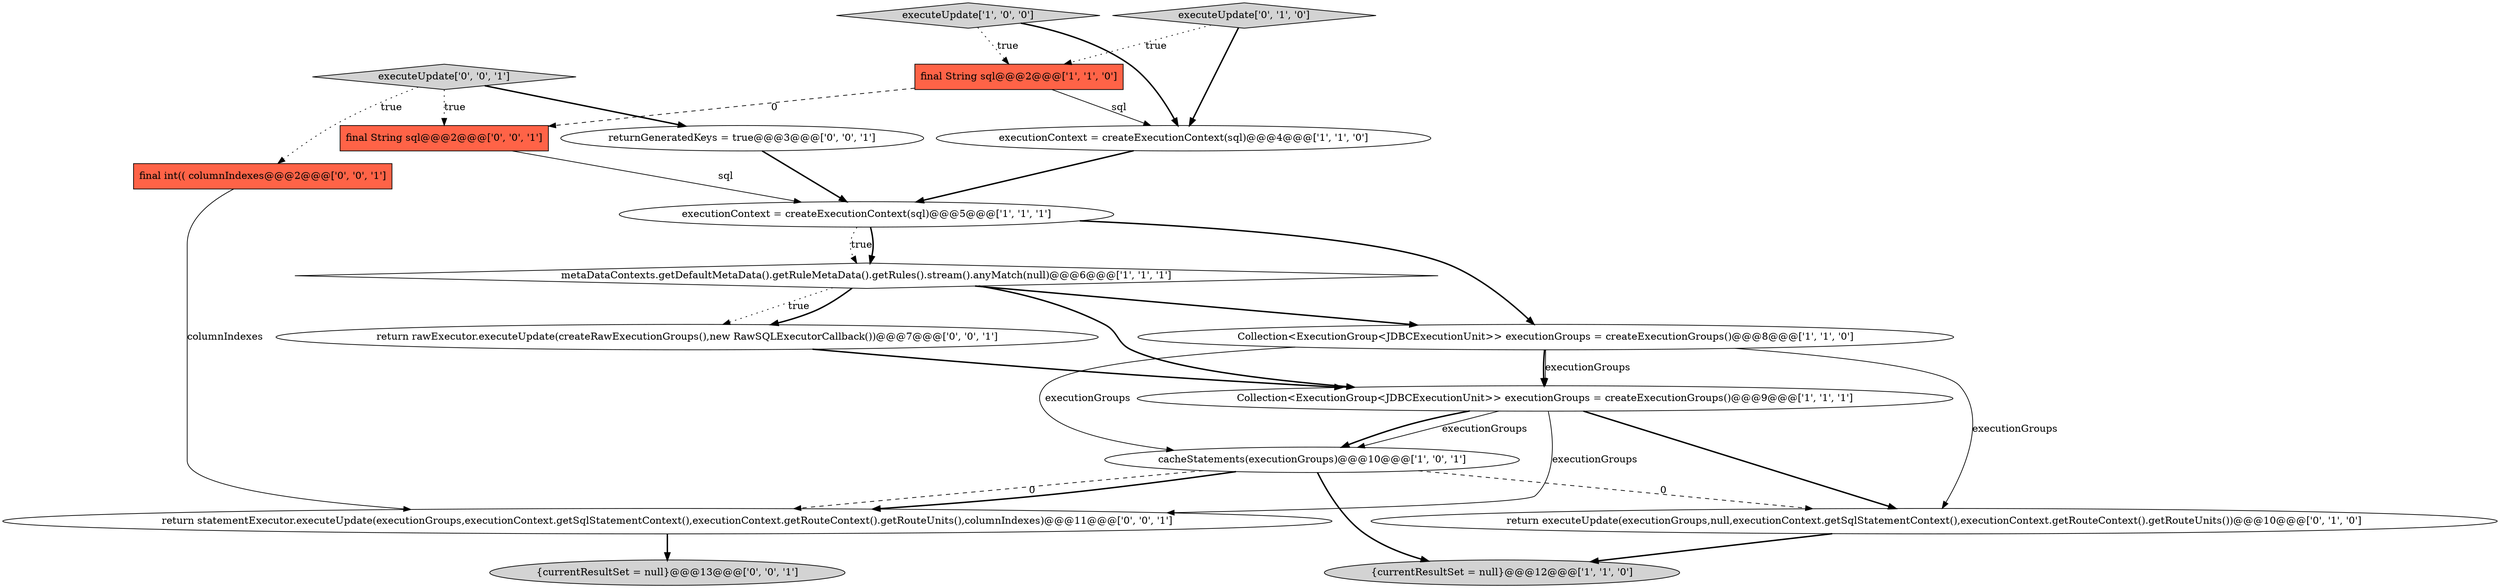 digraph {
2 [style = filled, label = "Collection<ExecutionGroup<JDBCExecutionUnit>> executionGroups = createExecutionGroups()@@@9@@@['1', '1', '1']", fillcolor = white, shape = ellipse image = "AAA0AAABBB1BBB"];
11 [style = filled, label = "final int(( columnIndexes@@@2@@@['0', '0', '1']", fillcolor = tomato, shape = box image = "AAA0AAABBB3BBB"];
1 [style = filled, label = "Collection<ExecutionGroup<JDBCExecutionUnit>> executionGroups = createExecutionGroups()@@@8@@@['1', '1', '0']", fillcolor = white, shape = ellipse image = "AAA0AAABBB1BBB"];
4 [style = filled, label = "executeUpdate['1', '0', '0']", fillcolor = lightgray, shape = diamond image = "AAA0AAABBB1BBB"];
5 [style = filled, label = "{currentResultSet = null}@@@12@@@['1', '1', '0']", fillcolor = lightgray, shape = ellipse image = "AAA0AAABBB1BBB"];
12 [style = filled, label = "{currentResultSet = null}@@@13@@@['0', '0', '1']", fillcolor = lightgray, shape = ellipse image = "AAA0AAABBB3BBB"];
15 [style = filled, label = "return statementExecutor.executeUpdate(executionGroups,executionContext.getSqlStatementContext(),executionContext.getRouteContext().getRouteUnits(),columnIndexes)@@@11@@@['0', '0', '1']", fillcolor = white, shape = ellipse image = "AAA0AAABBB3BBB"];
9 [style = filled, label = "executeUpdate['0', '1', '0']", fillcolor = lightgray, shape = diamond image = "AAA0AAABBB2BBB"];
14 [style = filled, label = "final String sql@@@2@@@['0', '0', '1']", fillcolor = tomato, shape = box image = "AAA0AAABBB3BBB"];
13 [style = filled, label = "executeUpdate['0', '0', '1']", fillcolor = lightgray, shape = diamond image = "AAA0AAABBB3BBB"];
16 [style = filled, label = "return rawExecutor.executeUpdate(createRawExecutionGroups(),new RawSQLExecutorCallback())@@@7@@@['0', '0', '1']", fillcolor = white, shape = ellipse image = "AAA0AAABBB3BBB"];
0 [style = filled, label = "metaDataContexts.getDefaultMetaData().getRuleMetaData().getRules().stream().anyMatch(null)@@@6@@@['1', '1', '1']", fillcolor = white, shape = diamond image = "AAA0AAABBB1BBB"];
8 [style = filled, label = "cacheStatements(executionGroups)@@@10@@@['1', '0', '1']", fillcolor = white, shape = ellipse image = "AAA0AAABBB1BBB"];
6 [style = filled, label = "final String sql@@@2@@@['1', '1', '0']", fillcolor = tomato, shape = box image = "AAA0AAABBB1BBB"];
10 [style = filled, label = "return executeUpdate(executionGroups,null,executionContext.getSqlStatementContext(),executionContext.getRouteContext().getRouteUnits())@@@10@@@['0', '1', '0']", fillcolor = white, shape = ellipse image = "AAA1AAABBB2BBB"];
17 [style = filled, label = "returnGeneratedKeys = true@@@3@@@['0', '0', '1']", fillcolor = white, shape = ellipse image = "AAA0AAABBB3BBB"];
7 [style = filled, label = "executionContext = createExecutionContext(sql)@@@4@@@['1', '1', '0']", fillcolor = white, shape = ellipse image = "AAA0AAABBB1BBB"];
3 [style = filled, label = "executionContext = createExecutionContext(sql)@@@5@@@['1', '1', '1']", fillcolor = white, shape = ellipse image = "AAA0AAABBB1BBB"];
0->16 [style = dotted, label="true"];
4->7 [style = bold, label=""];
6->7 [style = solid, label="sql"];
8->5 [style = bold, label=""];
6->14 [style = dashed, label="0"];
15->12 [style = bold, label=""];
13->17 [style = bold, label=""];
1->10 [style = solid, label="executionGroups"];
13->11 [style = dotted, label="true"];
2->8 [style = solid, label="executionGroups"];
2->10 [style = bold, label=""];
17->3 [style = bold, label=""];
1->2 [style = solid, label="executionGroups"];
0->1 [style = bold, label=""];
9->6 [style = dotted, label="true"];
3->1 [style = bold, label=""];
2->8 [style = bold, label=""];
9->7 [style = bold, label=""];
3->0 [style = dotted, label="true"];
7->3 [style = bold, label=""];
16->2 [style = bold, label=""];
11->15 [style = solid, label="columnIndexes"];
2->15 [style = solid, label="executionGroups"];
14->3 [style = solid, label="sql"];
3->0 [style = bold, label=""];
8->15 [style = dashed, label="0"];
0->2 [style = bold, label=""];
4->6 [style = dotted, label="true"];
13->14 [style = dotted, label="true"];
1->8 [style = solid, label="executionGroups"];
1->2 [style = bold, label=""];
10->5 [style = bold, label=""];
8->15 [style = bold, label=""];
8->10 [style = dashed, label="0"];
0->16 [style = bold, label=""];
}
